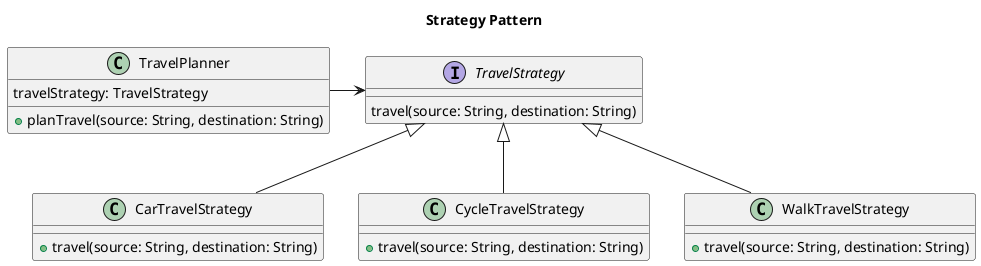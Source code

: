@startuml
title "Strategy Pattern"
'Strategy pattern define a family of algorithms, encapsulated each one and make them interchangeable. Strategy lets the algorithm vary independently from clients that use it'

interface TravelStrategy {
    travel(source: String, destination: String)
}

TravelStrategy <|-- CarTravelStrategy
TravelStrategy <|-- CycleTravelStrategy
TravelStrategy <|-- WalkTravelStrategy


class CarTravelStrategy {
    + travel(source: String, destination: String)
}

class CycleTravelStrategy {
    + travel(source: String, destination: String)
}

class WalkTravelStrategy {
    + travel(source: String, destination: String)
}

class TravelPlanner {
    travelStrategy: TravelStrategy
    + planTravel(source: String, destination: String)
}

TravelPlanner -right-> TravelStrategy
@enduml
